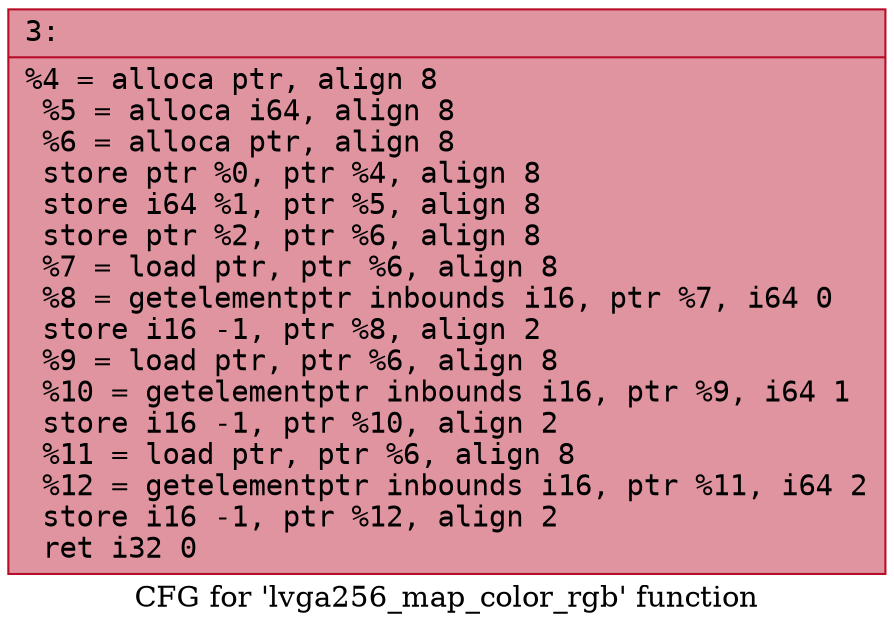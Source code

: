 digraph "CFG for 'lvga256_map_color_rgb' function" {
	label="CFG for 'lvga256_map_color_rgb' function";

	Node0x600001122800 [shape=record,color="#b70d28ff", style=filled, fillcolor="#b70d2870" fontname="Courier",label="{3:\l|  %4 = alloca ptr, align 8\l  %5 = alloca i64, align 8\l  %6 = alloca ptr, align 8\l  store ptr %0, ptr %4, align 8\l  store i64 %1, ptr %5, align 8\l  store ptr %2, ptr %6, align 8\l  %7 = load ptr, ptr %6, align 8\l  %8 = getelementptr inbounds i16, ptr %7, i64 0\l  store i16 -1, ptr %8, align 2\l  %9 = load ptr, ptr %6, align 8\l  %10 = getelementptr inbounds i16, ptr %9, i64 1\l  store i16 -1, ptr %10, align 2\l  %11 = load ptr, ptr %6, align 8\l  %12 = getelementptr inbounds i16, ptr %11, i64 2\l  store i16 -1, ptr %12, align 2\l  ret i32 0\l}"];
}
